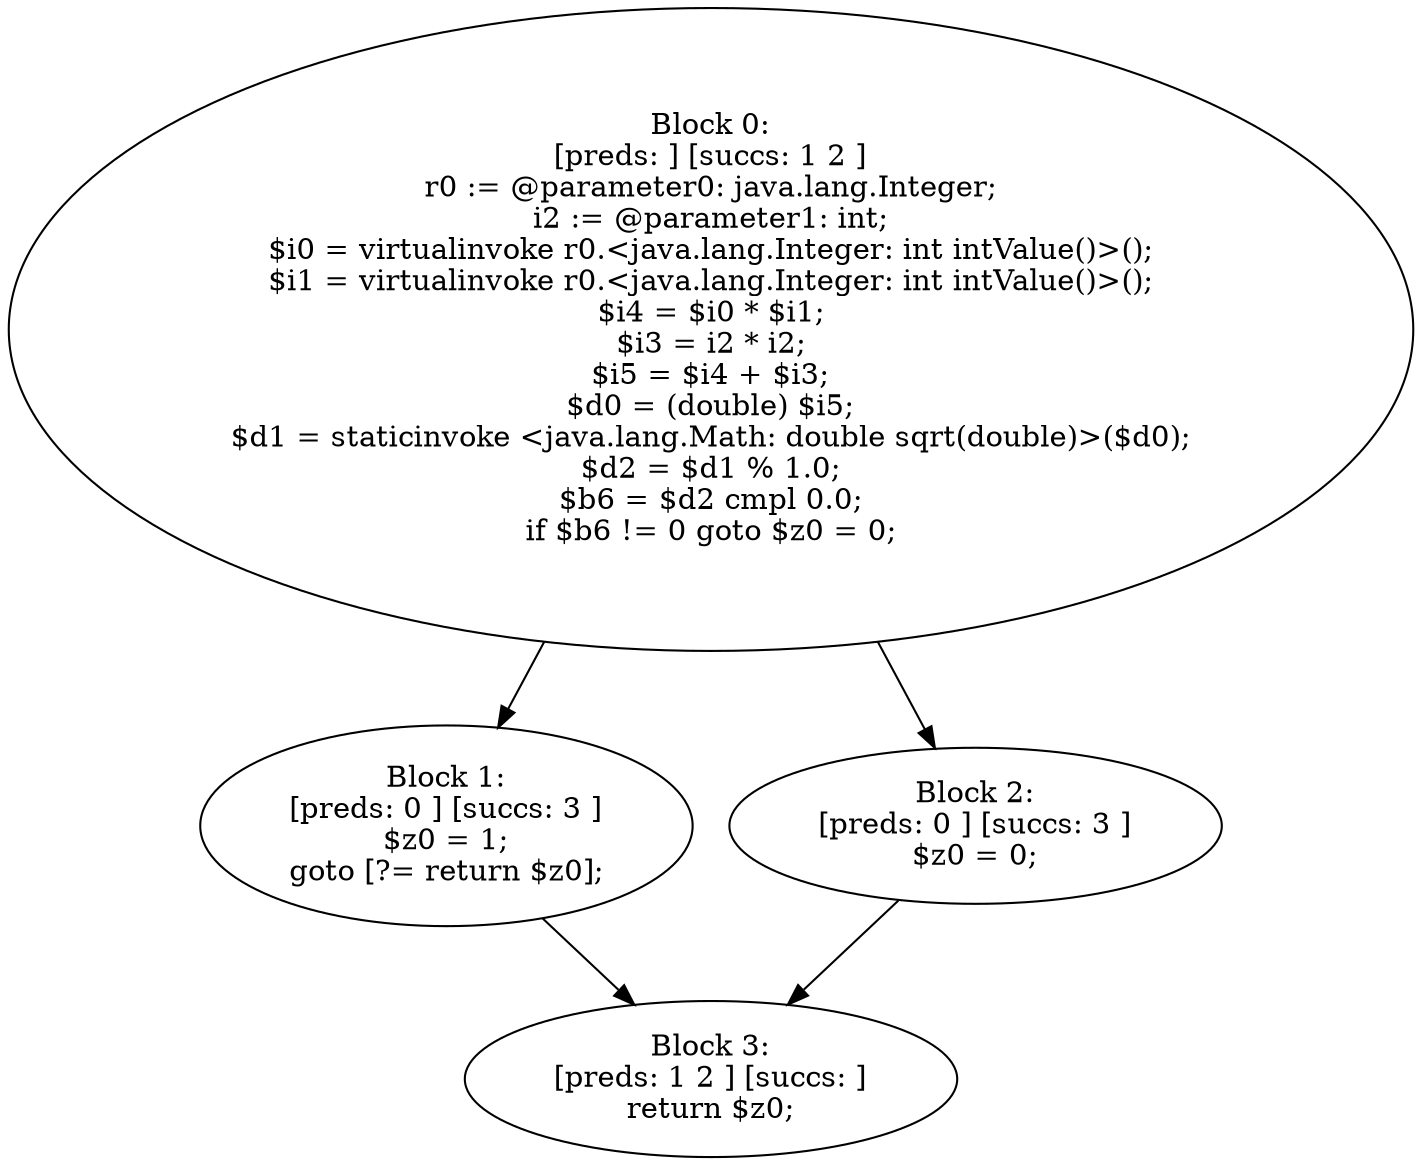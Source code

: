 digraph "unitGraph" {
    "Block 0:
[preds: ] [succs: 1 2 ]
r0 := @parameter0: java.lang.Integer;
i2 := @parameter1: int;
$i0 = virtualinvoke r0.<java.lang.Integer: int intValue()>();
$i1 = virtualinvoke r0.<java.lang.Integer: int intValue()>();
$i4 = $i0 * $i1;
$i3 = i2 * i2;
$i5 = $i4 + $i3;
$d0 = (double) $i5;
$d1 = staticinvoke <java.lang.Math: double sqrt(double)>($d0);
$d2 = $d1 % 1.0;
$b6 = $d2 cmpl 0.0;
if $b6 != 0 goto $z0 = 0;
"
    "Block 1:
[preds: 0 ] [succs: 3 ]
$z0 = 1;
goto [?= return $z0];
"
    "Block 2:
[preds: 0 ] [succs: 3 ]
$z0 = 0;
"
    "Block 3:
[preds: 1 2 ] [succs: ]
return $z0;
"
    "Block 0:
[preds: ] [succs: 1 2 ]
r0 := @parameter0: java.lang.Integer;
i2 := @parameter1: int;
$i0 = virtualinvoke r0.<java.lang.Integer: int intValue()>();
$i1 = virtualinvoke r0.<java.lang.Integer: int intValue()>();
$i4 = $i0 * $i1;
$i3 = i2 * i2;
$i5 = $i4 + $i3;
$d0 = (double) $i5;
$d1 = staticinvoke <java.lang.Math: double sqrt(double)>($d0);
$d2 = $d1 % 1.0;
$b6 = $d2 cmpl 0.0;
if $b6 != 0 goto $z0 = 0;
"->"Block 1:
[preds: 0 ] [succs: 3 ]
$z0 = 1;
goto [?= return $z0];
";
    "Block 0:
[preds: ] [succs: 1 2 ]
r0 := @parameter0: java.lang.Integer;
i2 := @parameter1: int;
$i0 = virtualinvoke r0.<java.lang.Integer: int intValue()>();
$i1 = virtualinvoke r0.<java.lang.Integer: int intValue()>();
$i4 = $i0 * $i1;
$i3 = i2 * i2;
$i5 = $i4 + $i3;
$d0 = (double) $i5;
$d1 = staticinvoke <java.lang.Math: double sqrt(double)>($d0);
$d2 = $d1 % 1.0;
$b6 = $d2 cmpl 0.0;
if $b6 != 0 goto $z0 = 0;
"->"Block 2:
[preds: 0 ] [succs: 3 ]
$z0 = 0;
";
    "Block 1:
[preds: 0 ] [succs: 3 ]
$z0 = 1;
goto [?= return $z0];
"->"Block 3:
[preds: 1 2 ] [succs: ]
return $z0;
";
    "Block 2:
[preds: 0 ] [succs: 3 ]
$z0 = 0;
"->"Block 3:
[preds: 1 2 ] [succs: ]
return $z0;
";
}
